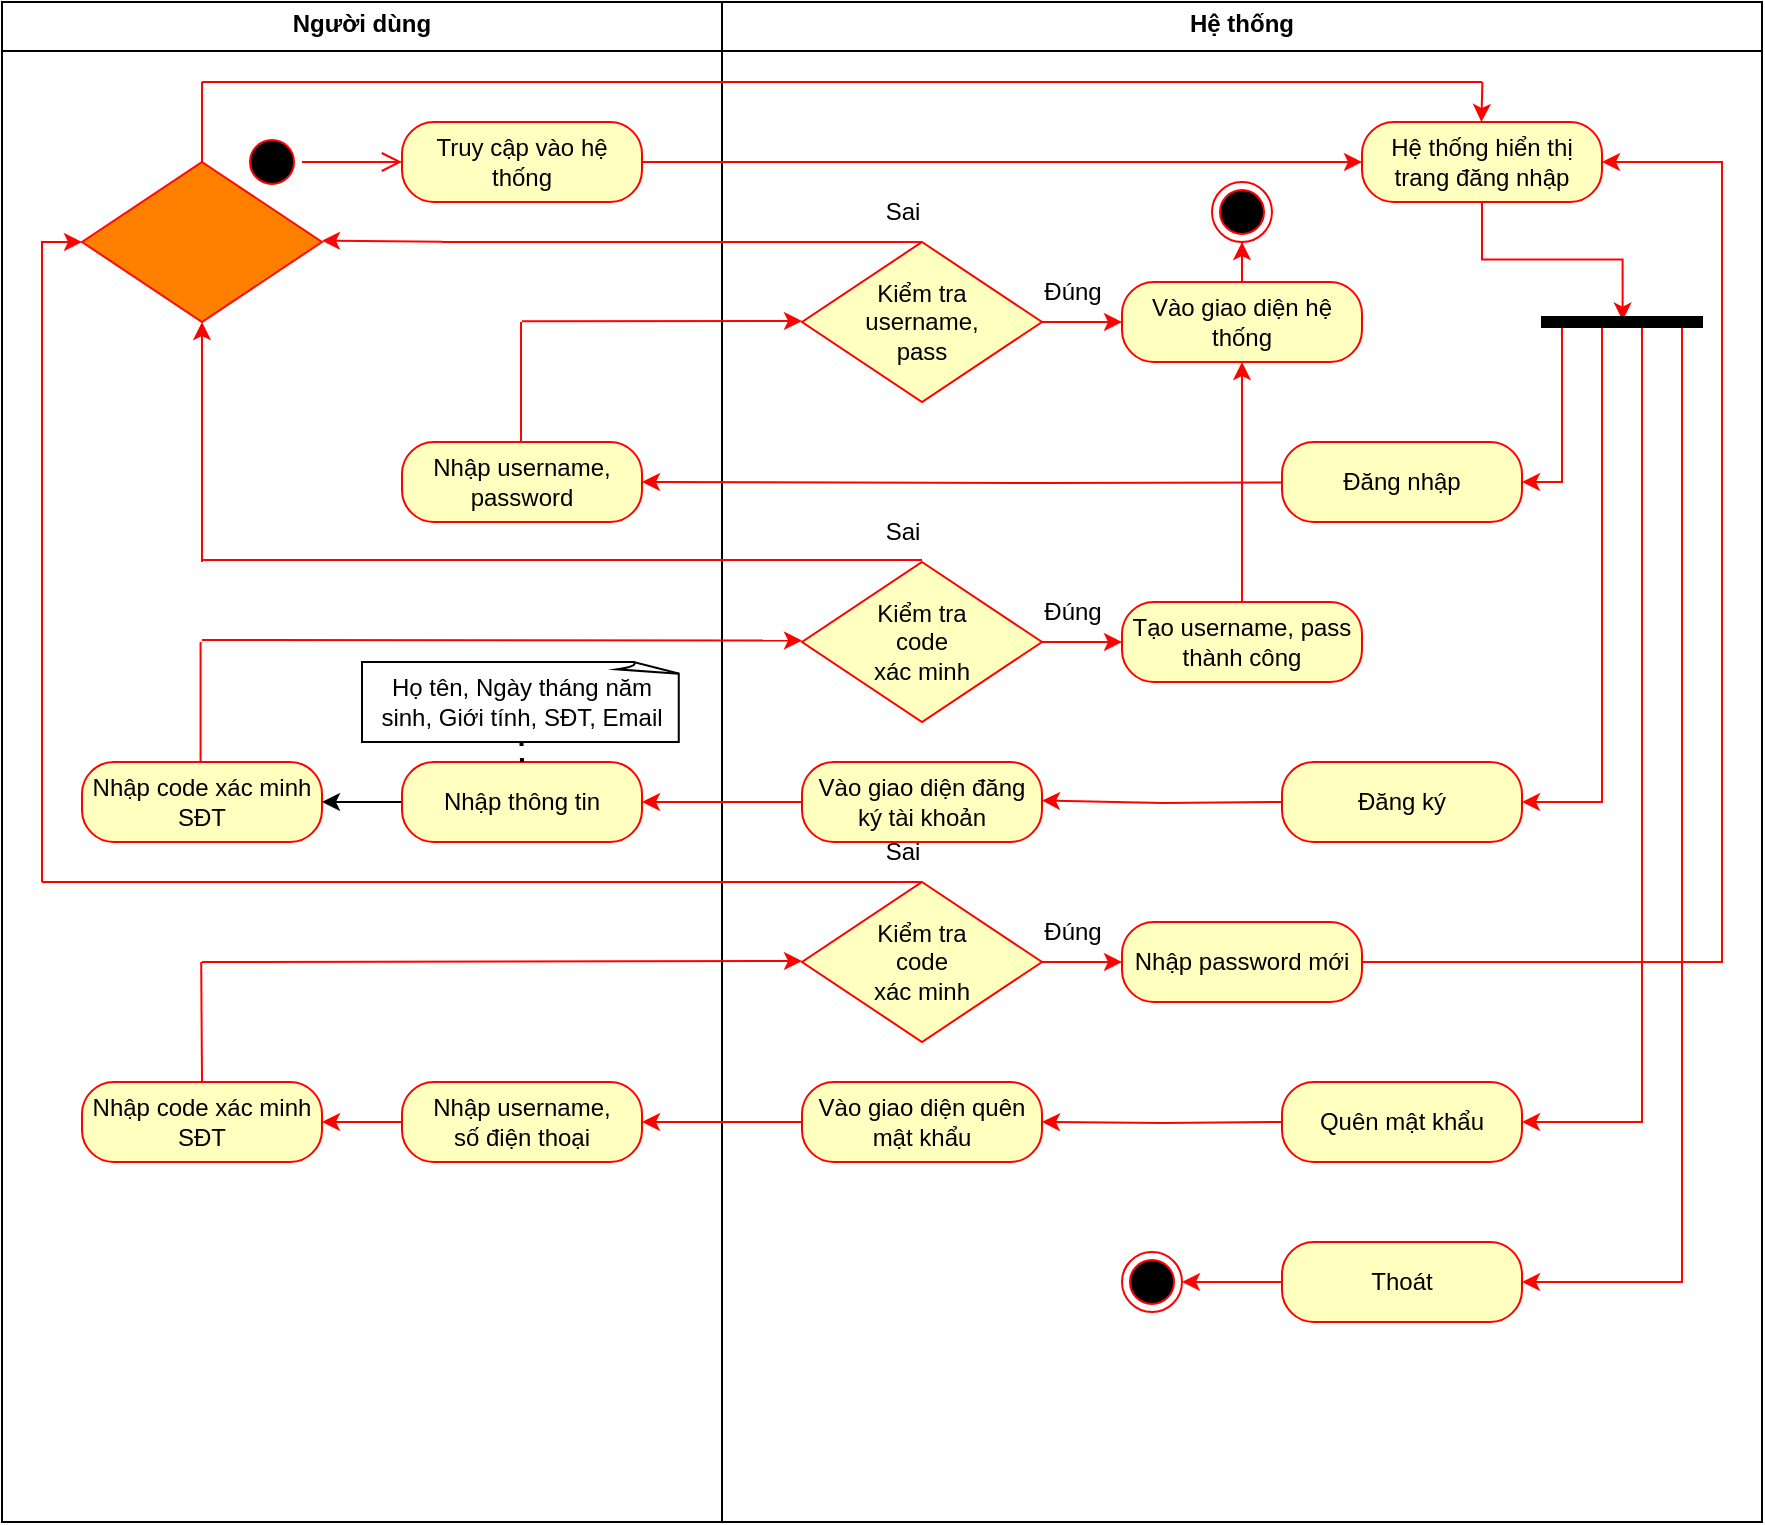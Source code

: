 <mxfile version="26.0.6">
  <diagram name="Page-1" id="8Uqs2-PCFn8mC6G0EI60">
    <mxGraphModel dx="1023" dy="464" grid="1" gridSize="10" guides="1" tooltips="1" connect="1" arrows="1" fold="1" page="1" pageScale="1" pageWidth="850" pageHeight="1100" math="0" shadow="0">
      <root>
        <mxCell id="0" />
        <mxCell id="1" parent="0" />
        <mxCell id="4b5sP6AiUNOMbRtfuBT4-112" value="&lt;p style=&quot;margin:0px;margin-top:4px;text-align:center;&quot;&gt;&lt;b&gt;Hệ thống&lt;/b&gt;&lt;/p&gt;&lt;hr size=&quot;1&quot; style=&quot;border-style:solid;&quot;&gt;&lt;div style=&quot;height:2px;&quot;&gt;&lt;/div&gt;" style="verticalAlign=top;align=left;overflow=fill;html=1;whiteSpace=wrap;" parent="1" vertex="1">
          <mxGeometry x="360" width="520" height="760" as="geometry" />
        </mxCell>
        <mxCell id="4b5sP6AiUNOMbRtfuBT4-108" value="&lt;p style=&quot;margin:0px;margin-top:4px;text-align:center;&quot;&gt;&lt;b&gt;Người dùng&lt;/b&gt;&lt;/p&gt;&lt;hr size=&quot;1&quot; style=&quot;border-style:solid;&quot;&gt;&lt;div style=&quot;height:2px;&quot;&gt;&lt;/div&gt;" style="verticalAlign=top;align=left;overflow=fill;html=1;whiteSpace=wrap;" parent="1" vertex="1">
          <mxGeometry width="360" height="760" as="geometry" />
        </mxCell>
        <mxCell id="4b5sP6AiUNOMbRtfuBT4-63" value="" style="rhombus;whiteSpace=wrap;html=1;fontColor=#000000;fillColor=#FF8000;strokeColor=#FF0909;movable=1;resizable=1;rotatable=1;deletable=1;editable=1;locked=0;connectable=1;shadow=0;" parent="1" vertex="1">
          <mxGeometry x="40" y="80" width="120" height="80" as="geometry" />
        </mxCell>
        <mxCell id="KlYMKg8d0Hw80r4B96k4-17" value="" style="ellipse;html=1;shape=startState;fillColor=#000000;strokeColor=#ff0000;" parent="1" vertex="1">
          <mxGeometry x="120" y="65" width="30" height="30" as="geometry" />
        </mxCell>
        <mxCell id="KlYMKg8d0Hw80r4B96k4-18" value="" style="edgeStyle=orthogonalEdgeStyle;html=1;verticalAlign=bottom;endArrow=open;endSize=8;strokeColor=#FF0000;rounded=0;entryX=0;entryY=0.5;entryDx=0;entryDy=0;" parent="1" source="KlYMKg8d0Hw80r4B96k4-17" target="KlYMKg8d0Hw80r4B96k4-23" edge="1">
          <mxGeometry relative="1" as="geometry">
            <mxPoint x="200" y="95" as="targetPoint" />
          </mxGeometry>
        </mxCell>
        <mxCell id="KlYMKg8d0Hw80r4B96k4-46" style="edgeStyle=orthogonalEdgeStyle;rounded=0;orthogonalLoop=1;jettySize=auto;html=1;entryX=0;entryY=0.5;entryDx=0;entryDy=0;strokeColor=#FF0000;" parent="1" source="KlYMKg8d0Hw80r4B96k4-23" target="KlYMKg8d0Hw80r4B96k4-29" edge="1">
          <mxGeometry relative="1" as="geometry" />
        </mxCell>
        <mxCell id="KlYMKg8d0Hw80r4B96k4-23" value="Truy cập vào hệ thống" style="rounded=1;whiteSpace=wrap;html=1;arcSize=40;fontColor=#000000;fillColor=#ffffc0;strokeColor=#ff0000;" parent="1" vertex="1">
          <mxGeometry x="200" y="60" width="120" height="40" as="geometry" />
        </mxCell>
        <mxCell id="4b5sP6AiUNOMbRtfuBT4-10" value="" style="edgeStyle=orthogonalEdgeStyle;rounded=0;orthogonalLoop=1;jettySize=auto;html=1;strokeColor=#FF0000;entryX=0.352;entryY=0.496;entryDx=0;entryDy=0;entryPerimeter=0;" parent="1" source="KlYMKg8d0Hw80r4B96k4-29" target="eMvi3xg_cKcAJ8n9aOIr-26" edge="1">
          <mxGeometry relative="1" as="geometry">
            <Array as="points" />
            <mxPoint x="780" y="150" as="targetPoint" />
          </mxGeometry>
        </mxCell>
        <mxCell id="KlYMKg8d0Hw80r4B96k4-29" value="Hệ thống hiển thị trang đăng nhập" style="rounded=1;whiteSpace=wrap;html=1;arcSize=40;fontColor=#000000;fillColor=#ffffc0;strokeColor=#ff0000;" parent="1" vertex="1">
          <mxGeometry x="680" y="60" width="120" height="40" as="geometry" />
        </mxCell>
        <mxCell id="4b5sP6AiUNOMbRtfuBT4-27" style="edgeStyle=orthogonalEdgeStyle;rounded=0;orthogonalLoop=1;jettySize=auto;html=1;entryX=1;entryY=0.5;entryDx=0;entryDy=0;strokeColor=#FF0000;" parent="1" target="KlYMKg8d0Hw80r4B96k4-107" edge="1">
          <mxGeometry relative="1" as="geometry">
            <mxPoint x="720.0" y="240" as="sourcePoint" />
          </mxGeometry>
        </mxCell>
        <mxCell id="4b5sP6AiUNOMbRtfuBT4-19" style="edgeStyle=orthogonalEdgeStyle;rounded=0;orthogonalLoop=1;jettySize=auto;html=1;entryX=1;entryY=0.5;entryDx=0;entryDy=0;strokeColor=#FF0000;" parent="1" edge="1">
          <mxGeometry relative="1" as="geometry">
            <mxPoint x="640" y="400" as="sourcePoint" />
            <mxPoint x="520.0" y="399.31" as="targetPoint" />
          </mxGeometry>
        </mxCell>
        <mxCell id="4b5sP6AiUNOMbRtfuBT4-45" style="edgeStyle=orthogonalEdgeStyle;rounded=0;orthogonalLoop=1;jettySize=auto;html=1;entryX=1;entryY=0.5;entryDx=0;entryDy=0;strokeColor=#FF0000;" parent="1" target="4b5sP6AiUNOMbRtfuBT4-41" edge="1">
          <mxGeometry relative="1" as="geometry">
            <mxPoint x="640" y="560" as="sourcePoint" />
          </mxGeometry>
        </mxCell>
        <mxCell id="KlYMKg8d0Hw80r4B96k4-78" style="edgeStyle=orthogonalEdgeStyle;rounded=0;orthogonalLoop=1;jettySize=auto;html=1;exitX=0.5;exitY=1;exitDx=0;exitDy=0;" parent="1" edge="1">
          <mxGeometry relative="1" as="geometry">
            <mxPoint x="780.0" y="600" as="sourcePoint" />
            <mxPoint x="780.0" y="600" as="targetPoint" />
          </mxGeometry>
        </mxCell>
        <mxCell id="KlYMKg8d0Hw80r4B96k4-79" style="edgeStyle=orthogonalEdgeStyle;rounded=0;orthogonalLoop=1;jettySize=auto;html=1;exitX=0.5;exitY=1;exitDx=0;exitDy=0;" parent="1" edge="1">
          <mxGeometry relative="1" as="geometry">
            <mxPoint x="780.0" y="600" as="sourcePoint" />
            <mxPoint x="780.0" y="600" as="targetPoint" />
          </mxGeometry>
        </mxCell>
        <mxCell id="KlYMKg8d0Hw80r4B96k4-81" style="edgeStyle=orthogonalEdgeStyle;rounded=0;orthogonalLoop=1;jettySize=auto;html=1;exitX=0.5;exitY=1;exitDx=0;exitDy=0;" parent="1" edge="1">
          <mxGeometry relative="1" as="geometry">
            <mxPoint x="780.0" y="750" as="sourcePoint" />
            <mxPoint x="780.0" y="750" as="targetPoint" />
          </mxGeometry>
        </mxCell>
        <mxCell id="4b5sP6AiUNOMbRtfuBT4-32" value="" style="edgeStyle=orthogonalEdgeStyle;rounded=0;orthogonalLoop=1;jettySize=auto;html=1;strokeColor=#FF0000;" parent="1" source="KlYMKg8d0Hw80r4B96k4-83" target="KlYMKg8d0Hw80r4B96k4-90" edge="1">
          <mxGeometry relative="1" as="geometry" />
        </mxCell>
        <mxCell id="KlYMKg8d0Hw80r4B96k4-83" value="&lt;font style=&quot;font-size: 12px;&quot;&gt;Kiểm tra&lt;br&gt;username,&lt;br&gt;pass&lt;/font&gt;" style="rhombus;whiteSpace=wrap;html=1;fontColor=#000000;fillColor=#ffffc0;strokeColor=#ff0000;" parent="1" vertex="1">
          <mxGeometry x="400" y="120" width="120" height="80" as="geometry" />
        </mxCell>
        <mxCell id="4b5sP6AiUNOMbRtfuBT4-33" value="" style="edgeStyle=orthogonalEdgeStyle;rounded=0;orthogonalLoop=1;jettySize=auto;html=1;strokeColor=#FF0000;" parent="1" source="KlYMKg8d0Hw80r4B96k4-90" target="KlYMKg8d0Hw80r4B96k4-93" edge="1">
          <mxGeometry relative="1" as="geometry" />
        </mxCell>
        <mxCell id="KlYMKg8d0Hw80r4B96k4-90" value="Vào giao diện hệ thống" style="rounded=1;whiteSpace=wrap;html=1;arcSize=40;fontColor=#000000;fillColor=#ffffc0;strokeColor=#ff0000;" parent="1" vertex="1">
          <mxGeometry x="560" y="140" width="120" height="40" as="geometry" />
        </mxCell>
        <mxCell id="KlYMKg8d0Hw80r4B96k4-93" value="" style="ellipse;html=1;shape=endState;fillColor=#000000;strokeColor=#ff0000;" parent="1" vertex="1">
          <mxGeometry x="605" y="90" width="30" height="30" as="geometry" />
        </mxCell>
        <mxCell id="KlYMKg8d0Hw80r4B96k4-107" value="Nhập username,&lt;br&gt;password" style="rounded=1;whiteSpace=wrap;html=1;arcSize=40;fontColor=#000000;fillColor=#ffffc0;strokeColor=#ff0000;" parent="1" vertex="1">
          <mxGeometry x="200" y="220" width="120" height="40" as="geometry" />
        </mxCell>
        <mxCell id="4b5sP6AiUNOMbRtfuBT4-21" value="" style="edgeStyle=orthogonalEdgeStyle;rounded=0;orthogonalLoop=1;jettySize=auto;html=1;" parent="1" source="KlYMKg8d0Hw80r4B96k4-120" target="4b5sP6AiUNOMbRtfuBT4-1" edge="1">
          <mxGeometry relative="1" as="geometry" />
        </mxCell>
        <mxCell id="KlYMKg8d0Hw80r4B96k4-120" value="Nhập thông tin" style="rounded=1;whiteSpace=wrap;html=1;arcSize=40;fontColor=#000000;fillColor=#ffffc0;strokeColor=#ff0000;" parent="1" vertex="1">
          <mxGeometry x="200" y="380" width="120" height="40" as="geometry" />
        </mxCell>
        <mxCell id="4b5sP6AiUNOMbRtfuBT4-1" value="Nhập code xác minh&lt;br&gt;SĐT" style="rounded=1;whiteSpace=wrap;html=1;arcSize=40;fontColor=#000000;fillColor=#ffffc0;strokeColor=#ff0000;" parent="1" vertex="1">
          <mxGeometry x="40" y="380" width="120" height="40" as="geometry" />
        </mxCell>
        <mxCell id="4b5sP6AiUNOMbRtfuBT4-25" value="" style="edgeStyle=orthogonalEdgeStyle;rounded=0;orthogonalLoop=1;jettySize=auto;html=1;strokeColor=#FF0000;" parent="1" source="4b5sP6AiUNOMbRtfuBT4-2" target="4b5sP6AiUNOMbRtfuBT4-3" edge="1">
          <mxGeometry relative="1" as="geometry" />
        </mxCell>
        <mxCell id="4b5sP6AiUNOMbRtfuBT4-2" value="&lt;font style=&quot;font-size: 12px;&quot;&gt;Kiểm tra&lt;br&gt;code&lt;br&gt;xác&amp;nbsp;&lt;/font&gt;&lt;span style=&quot;background-color: transparent; color: light-dark(rgb(0, 0, 0), rgb(237, 237, 237));&quot;&gt;minh&lt;/span&gt;" style="rhombus;whiteSpace=wrap;html=1;fontColor=#000000;fillColor=#ffffc0;strokeColor=#ff0000;" parent="1" vertex="1">
          <mxGeometry x="400" y="280" width="120" height="80" as="geometry" />
        </mxCell>
        <mxCell id="4b5sP6AiUNOMbRtfuBT4-26" style="edgeStyle=orthogonalEdgeStyle;rounded=0;orthogonalLoop=1;jettySize=auto;html=1;entryX=0.5;entryY=1;entryDx=0;entryDy=0;strokeColor=#FF0303;" parent="1" source="4b5sP6AiUNOMbRtfuBT4-3" target="KlYMKg8d0Hw80r4B96k4-90" edge="1">
          <mxGeometry relative="1" as="geometry" />
        </mxCell>
        <mxCell id="4b5sP6AiUNOMbRtfuBT4-3" value="Tạo username, pass&lt;br&gt;thành công" style="rounded=1;whiteSpace=wrap;html=1;arcSize=40;fontColor=#000000;fillColor=#ffffc0;strokeColor=#ff0000;" parent="1" vertex="1">
          <mxGeometry x="560" y="300" width="120" height="40" as="geometry" />
        </mxCell>
        <mxCell id="4b5sP6AiUNOMbRtfuBT4-20" value="" style="edgeStyle=orthogonalEdgeStyle;rounded=0;orthogonalLoop=1;jettySize=auto;html=1;strokeColor=#FF0000;" parent="1" source="4b5sP6AiUNOMbRtfuBT4-5" target="KlYMKg8d0Hw80r4B96k4-120" edge="1">
          <mxGeometry relative="1" as="geometry">
            <Array as="points">
              <mxPoint x="340" y="400" />
              <mxPoint x="340" y="400" />
            </Array>
          </mxGeometry>
        </mxCell>
        <mxCell id="4b5sP6AiUNOMbRtfuBT4-5" value="Vào giao diện đăng ký tài khoản" style="rounded=1;whiteSpace=wrap;html=1;arcSize=40;fontColor=#000000;fillColor=#ffffc0;strokeColor=#ff0000;" parent="1" vertex="1">
          <mxGeometry x="400" y="380" width="120" height="40" as="geometry" />
        </mxCell>
        <mxCell id="4b5sP6AiUNOMbRtfuBT4-35" value="" style="edgeStyle=orthogonalEdgeStyle;rounded=0;orthogonalLoop=1;jettySize=auto;html=1;strokeColor=#FF0000;" parent="1" source="4b5sP6AiUNOMbRtfuBT4-7" target="4b5sP6AiUNOMbRtfuBT4-8" edge="1">
          <mxGeometry relative="1" as="geometry" />
        </mxCell>
        <mxCell id="4b5sP6AiUNOMbRtfuBT4-7" value="Nhập username,&lt;br&gt;số điện thoại" style="rounded=1;whiteSpace=wrap;html=1;arcSize=40;fontColor=#000000;fillColor=#ffffc0;strokeColor=#ff0000;" parent="1" vertex="1">
          <mxGeometry x="200" y="540" width="120" height="40" as="geometry" />
        </mxCell>
        <mxCell id="4b5sP6AiUNOMbRtfuBT4-8" value="Nhập code xác minh&lt;br&gt;SĐT" style="rounded=1;whiteSpace=wrap;html=1;arcSize=40;fontColor=#000000;fillColor=#ffffc0;strokeColor=#ff0000;" parent="1" vertex="1">
          <mxGeometry x="40" y="540" width="120" height="40" as="geometry" />
        </mxCell>
        <mxCell id="4b5sP6AiUNOMbRtfuBT4-48" value="" style="edgeStyle=orthogonalEdgeStyle;rounded=0;orthogonalLoop=1;jettySize=auto;html=1;strokeColor=#FF0000;" parent="1" source="4b5sP6AiUNOMbRtfuBT4-9" target="4b5sP6AiUNOMbRtfuBT4-47" edge="1">
          <mxGeometry relative="1" as="geometry" />
        </mxCell>
        <mxCell id="4b5sP6AiUNOMbRtfuBT4-9" value="&lt;font style=&quot;font-size: 12px;&quot;&gt;Kiểm tra&lt;br&gt;code&lt;br&gt;xác&amp;nbsp;&lt;/font&gt;&lt;span style=&quot;background-color: transparent; color: light-dark(rgb(0, 0, 0), rgb(237, 237, 237));&quot;&gt;minh&lt;/span&gt;" style="rhombus;whiteSpace=wrap;html=1;fontColor=#000000;fillColor=#ffffc0;strokeColor=#ff0000;" parent="1" vertex="1">
          <mxGeometry x="400" y="440" width="120" height="80" as="geometry" />
        </mxCell>
        <mxCell id="4b5sP6AiUNOMbRtfuBT4-23" value="" style="endArrow=none;html=1;rounded=0;strokeColor=#FF0000;" parent="1" edge="1">
          <mxGeometry width="50" height="50" relative="1" as="geometry">
            <mxPoint x="99.29" y="380" as="sourcePoint" />
            <mxPoint x="99.29" y="320" as="targetPoint" />
          </mxGeometry>
        </mxCell>
        <mxCell id="4b5sP6AiUNOMbRtfuBT4-24" value="" style="endArrow=classic;html=1;rounded=0;entryX=0;entryY=0.5;entryDx=0;entryDy=0;strokeColor=#FF0000;" parent="1" edge="1">
          <mxGeometry width="50" height="50" relative="1" as="geometry">
            <mxPoint x="100" y="319" as="sourcePoint" />
            <mxPoint x="400" y="319.29" as="targetPoint" />
            <Array as="points" />
          </mxGeometry>
        </mxCell>
        <mxCell id="4b5sP6AiUNOMbRtfuBT4-29" value="" style="endArrow=none;html=1;rounded=0;strokeColor=#FF0303;" parent="1" edge="1">
          <mxGeometry width="50" height="50" relative="1" as="geometry">
            <mxPoint x="259.5" y="220" as="sourcePoint" />
            <mxPoint x="259.5" y="160" as="targetPoint" />
          </mxGeometry>
        </mxCell>
        <mxCell id="4b5sP6AiUNOMbRtfuBT4-31" value="" style="endArrow=classic;html=1;rounded=0;entryX=0;entryY=0.5;entryDx=0;entryDy=0;strokeColor=#FF0303;" parent="1" edge="1">
          <mxGeometry width="50" height="50" relative="1" as="geometry">
            <mxPoint x="260" y="159.68" as="sourcePoint" />
            <mxPoint x="400" y="159.5" as="targetPoint" />
          </mxGeometry>
        </mxCell>
        <mxCell id="4b5sP6AiUNOMbRtfuBT4-36" value="" style="endArrow=none;html=1;rounded=0;strokeColor=#FF0000;" parent="1" edge="1">
          <mxGeometry width="50" height="50" relative="1" as="geometry">
            <mxPoint x="100.01" y="540" as="sourcePoint" />
            <mxPoint x="99.6" y="480" as="targetPoint" />
          </mxGeometry>
        </mxCell>
        <mxCell id="4b5sP6AiUNOMbRtfuBT4-38" value="" style="endArrow=classic;html=1;rounded=0;entryX=0;entryY=0.5;entryDx=0;entryDy=0;strokeColor=#FF0000;" parent="1" edge="1">
          <mxGeometry width="50" height="50" relative="1" as="geometry">
            <mxPoint x="100" y="480" as="sourcePoint" />
            <mxPoint x="400" y="479.5" as="targetPoint" />
          </mxGeometry>
        </mxCell>
        <mxCell id="4b5sP6AiUNOMbRtfuBT4-46" value="" style="edgeStyle=orthogonalEdgeStyle;rounded=0;orthogonalLoop=1;jettySize=auto;html=1;strokeColor=#FF0000;" parent="1" source="4b5sP6AiUNOMbRtfuBT4-41" target="4b5sP6AiUNOMbRtfuBT4-7" edge="1">
          <mxGeometry relative="1" as="geometry" />
        </mxCell>
        <mxCell id="4b5sP6AiUNOMbRtfuBT4-41" value="Vào giao diện quên mật khẩu" style="rounded=1;whiteSpace=wrap;html=1;arcSize=40;fontColor=#000000;fillColor=#ffffc0;strokeColor=#ff0000;" parent="1" vertex="1">
          <mxGeometry x="400" y="540" width="120" height="40" as="geometry" />
        </mxCell>
        <mxCell id="eMvi3xg_cKcAJ8n9aOIr-39" style="edgeStyle=orthogonalEdgeStyle;rounded=0;orthogonalLoop=1;jettySize=auto;html=1;entryX=1;entryY=0.5;entryDx=0;entryDy=0;strokeColor=#FF0500;" parent="1" source="4b5sP6AiUNOMbRtfuBT4-47" target="KlYMKg8d0Hw80r4B96k4-29" edge="1">
          <mxGeometry relative="1" as="geometry">
            <mxPoint x="870" y="480" as="targetPoint" />
            <Array as="points">
              <mxPoint x="860" y="480" />
              <mxPoint x="860" y="80" />
            </Array>
          </mxGeometry>
        </mxCell>
        <mxCell id="4b5sP6AiUNOMbRtfuBT4-47" value="Nhập password mới" style="rounded=1;whiteSpace=wrap;html=1;arcSize=40;fontColor=#000000;fillColor=#ffffc0;strokeColor=#ff0000;" parent="1" vertex="1">
          <mxGeometry x="560" y="460" width="120" height="40" as="geometry" />
        </mxCell>
        <mxCell id="4b5sP6AiUNOMbRtfuBT4-57" value="" style="endArrow=none;html=1;rounded=0;strokeColor=#FF0000;" parent="1" edge="1">
          <mxGeometry width="50" height="50" relative="1" as="geometry">
            <mxPoint x="20" y="440" as="sourcePoint" />
            <mxPoint x="460" y="440" as="targetPoint" />
          </mxGeometry>
        </mxCell>
        <mxCell id="4b5sP6AiUNOMbRtfuBT4-61" value="" style="endArrow=none;html=1;rounded=0;strokeColor=#FF0000;" parent="1" edge="1">
          <mxGeometry width="50" height="50" relative="1" as="geometry">
            <mxPoint x="100" y="279" as="sourcePoint" />
            <mxPoint x="460" y="279" as="targetPoint" />
          </mxGeometry>
        </mxCell>
        <mxCell id="4b5sP6AiUNOMbRtfuBT4-62" value="" style="endArrow=none;html=1;rounded=0;strokeColor=#FF0303;" parent="1" edge="1">
          <mxGeometry width="50" height="50" relative="1" as="geometry">
            <mxPoint x="220" y="120" as="sourcePoint" />
            <mxPoint x="460" y="120" as="targetPoint" />
          </mxGeometry>
        </mxCell>
        <mxCell id="4b5sP6AiUNOMbRtfuBT4-67" value="" style="endArrow=classic;html=1;rounded=0;entryX=0.5;entryY=1;entryDx=0;entryDy=0;strokeColor=#FF0000;" parent="1" target="4b5sP6AiUNOMbRtfuBT4-63" edge="1">
          <mxGeometry width="50" height="50" relative="1" as="geometry">
            <mxPoint x="100" y="280" as="sourcePoint" />
            <mxPoint x="150" y="230" as="targetPoint" />
          </mxGeometry>
        </mxCell>
        <mxCell id="4b5sP6AiUNOMbRtfuBT4-69" value="" style="endArrow=none;html=1;rounded=0;strokeColor=#FF0000;" parent="1" edge="1">
          <mxGeometry width="50" height="50" relative="1" as="geometry">
            <mxPoint x="20" y="440" as="sourcePoint" />
            <mxPoint x="20" y="160" as="targetPoint" />
          </mxGeometry>
        </mxCell>
        <mxCell id="4b5sP6AiUNOMbRtfuBT4-70" value="" style="endArrow=classic;html=1;rounded=0;strokeColor=#FF0000;" parent="1" target="4b5sP6AiUNOMbRtfuBT4-63" edge="1">
          <mxGeometry width="50" height="50" relative="1" as="geometry">
            <mxPoint x="20" y="160" as="sourcePoint" />
            <mxPoint x="50" y="110" as="targetPoint" />
            <Array as="points">
              <mxPoint x="20" y="120" />
            </Array>
          </mxGeometry>
        </mxCell>
        <mxCell id="4b5sP6AiUNOMbRtfuBT4-73" value="" style="endArrow=classic;html=1;rounded=0;strokeColor=#FF0303;" parent="1" edge="1">
          <mxGeometry width="50" height="50" relative="1" as="geometry">
            <mxPoint x="220" y="119.85" as="sourcePoint" />
            <mxPoint x="160" y="119.35" as="targetPoint" />
          </mxGeometry>
        </mxCell>
        <mxCell id="4b5sP6AiUNOMbRtfuBT4-79" value="" style="endArrow=none;html=1;rounded=0;strokeColor=#FF0000;" parent="1" edge="1">
          <mxGeometry width="50" height="50" relative="1" as="geometry">
            <mxPoint x="100" y="80" as="sourcePoint" />
            <mxPoint x="100" y="40" as="targetPoint" />
          </mxGeometry>
        </mxCell>
        <mxCell id="4b5sP6AiUNOMbRtfuBT4-85" value="" style="endArrow=classic;html=1;rounded=0;strokeColor=#FF0000;" parent="1" edge="1">
          <mxGeometry width="50" height="50" relative="1" as="geometry">
            <mxPoint x="740.2" y="40" as="sourcePoint" />
            <mxPoint x="739.7" y="60" as="targetPoint" />
          </mxGeometry>
        </mxCell>
        <mxCell id="4b5sP6AiUNOMbRtfuBT4-86" value="" style="endArrow=none;html=1;rounded=0;strokeColor=#FF0000;" parent="1" edge="1">
          <mxGeometry width="50" height="50" relative="1" as="geometry">
            <mxPoint x="100" y="40" as="sourcePoint" />
            <mxPoint x="740" y="40" as="targetPoint" />
          </mxGeometry>
        </mxCell>
        <mxCell id="4b5sP6AiUNOMbRtfuBT4-95" value="Đúng" style="text;html=1;align=center;verticalAlign=middle;resizable=0;points=[];autosize=1;strokeColor=none;fillColor=none;" parent="1" vertex="1">
          <mxGeometry x="510" y="290" width="50" height="30" as="geometry" />
        </mxCell>
        <mxCell id="4b5sP6AiUNOMbRtfuBT4-97" value="Đúng" style="text;html=1;align=center;verticalAlign=middle;resizable=0;points=[];autosize=1;strokeColor=none;fillColor=none;" parent="1" vertex="1">
          <mxGeometry x="510" y="450" width="50" height="30" as="geometry" />
        </mxCell>
        <mxCell id="4b5sP6AiUNOMbRtfuBT4-99" value="Đúng" style="text;html=1;align=center;verticalAlign=middle;resizable=0;points=[];autosize=1;strokeColor=none;fillColor=none;" parent="1" vertex="1">
          <mxGeometry x="510" y="130" width="50" height="30" as="geometry" />
        </mxCell>
        <mxCell id="4b5sP6AiUNOMbRtfuBT4-100" value="Sai" style="text;html=1;align=center;verticalAlign=middle;resizable=0;points=[];autosize=1;strokeColor=none;fillColor=none;" parent="1" vertex="1">
          <mxGeometry x="430" y="250" width="40" height="30" as="geometry" />
        </mxCell>
        <mxCell id="4b5sP6AiUNOMbRtfuBT4-103" value="Sai" style="text;html=1;align=center;verticalAlign=middle;resizable=0;points=[];autosize=1;strokeColor=none;fillColor=none;" parent="1" vertex="1">
          <mxGeometry x="430" y="90" width="40" height="30" as="geometry" />
        </mxCell>
        <mxCell id="4b5sP6AiUNOMbRtfuBT4-104" value="Sai" style="text;html=1;align=center;verticalAlign=middle;resizable=0;points=[];autosize=1;strokeColor=none;fillColor=none;" parent="1" vertex="1">
          <mxGeometry x="430" y="410" width="40" height="30" as="geometry" />
        </mxCell>
        <mxCell id="eMvi3xg_cKcAJ8n9aOIr-17" value="Họ tên, Ngày tháng năm sinh, Giới tính, SĐT, Email" style="whiteSpace=wrap;html=1;shape=mxgraph.basic.document" parent="1" vertex="1">
          <mxGeometry x="180" y="330" width="160" height="40" as="geometry" />
        </mxCell>
        <mxCell id="eMvi3xg_cKcAJ8n9aOIr-19" value="" style="endArrow=none;dashed=1;html=1;dashPattern=1 3;strokeWidth=2;rounded=0;" parent="1" edge="1">
          <mxGeometry width="50" height="50" relative="1" as="geometry">
            <mxPoint x="260" y="380" as="sourcePoint" />
            <mxPoint x="259.74" y="370" as="targetPoint" />
          </mxGeometry>
        </mxCell>
        <mxCell id="eMvi3xg_cKcAJ8n9aOIr-23" value="Đăng nhập" style="rounded=1;whiteSpace=wrap;html=1;arcSize=40;fontColor=#000000;fillColor=#ffffc0;strokeColor=#ff0000;" parent="1" vertex="1">
          <mxGeometry x="640" y="220" width="120" height="40" as="geometry" />
        </mxCell>
        <mxCell id="eMvi3xg_cKcAJ8n9aOIr-24" value="Đăng ký" style="rounded=1;whiteSpace=wrap;html=1;arcSize=40;fontColor=#000000;fillColor=#ffffc0;strokeColor=#ff0000;" parent="1" vertex="1">
          <mxGeometry x="640" y="380" width="120" height="40" as="geometry" />
        </mxCell>
        <mxCell id="eMvi3xg_cKcAJ8n9aOIr-25" value="Quên mật khẩu" style="rounded=1;whiteSpace=wrap;html=1;arcSize=40;fontColor=#000000;fillColor=#ffffc0;strokeColor=#ff0000;" parent="1" vertex="1">
          <mxGeometry x="640" y="540" width="120" height="40" as="geometry" />
        </mxCell>
        <mxCell id="eMvi3xg_cKcAJ8n9aOIr-32" style="edgeStyle=orthogonalEdgeStyle;rounded=0;orthogonalLoop=1;jettySize=auto;html=1;entryX=1;entryY=0.5;entryDx=0;entryDy=0;strokeColor=#FF0500;" parent="1" target="eMvi3xg_cKcAJ8n9aOIr-23" edge="1">
          <mxGeometry relative="1" as="geometry">
            <mxPoint x="780.03" y="250" as="targetPoint" />
            <mxPoint x="780.0" y="162.5" as="sourcePoint" />
            <Array as="points">
              <mxPoint x="780" y="240" />
            </Array>
          </mxGeometry>
        </mxCell>
        <mxCell id="eMvi3xg_cKcAJ8n9aOIr-33" style="edgeStyle=orthogonalEdgeStyle;rounded=0;orthogonalLoop=1;jettySize=auto;html=1;entryX=1;entryY=0.5;entryDx=0;entryDy=0;strokeColor=#FF0500;" parent="1" edge="1">
          <mxGeometry relative="1" as="geometry">
            <mxPoint x="760" y="400" as="targetPoint" />
            <mxPoint x="800.0" y="162.5" as="sourcePoint" />
            <Array as="points">
              <mxPoint x="800" y="400" />
            </Array>
          </mxGeometry>
        </mxCell>
        <mxCell id="eMvi3xg_cKcAJ8n9aOIr-34" style="edgeStyle=orthogonalEdgeStyle;rounded=0;orthogonalLoop=1;jettySize=auto;html=1;entryX=1;entryY=0.5;entryDx=0;entryDy=0;strokeColor=#FF0500;" parent="1" source="eMvi3xg_cKcAJ8n9aOIr-26" target="eMvi3xg_cKcAJ8n9aOIr-25" edge="1">
          <mxGeometry relative="1" as="geometry">
            <Array as="points">
              <mxPoint x="820" y="560" />
            </Array>
          </mxGeometry>
        </mxCell>
        <mxCell id="eMvi3xg_cKcAJ8n9aOIr-36" style="edgeStyle=orthogonalEdgeStyle;rounded=0;orthogonalLoop=1;jettySize=auto;html=1;entryX=1;entryY=0.5;entryDx=0;entryDy=0;strokeColor=#FF0500;" parent="1" target="eMvi3xg_cKcAJ8n9aOIr-30" edge="1">
          <mxGeometry relative="1" as="geometry">
            <mxPoint x="840.03" y="286.25" as="targetPoint" />
            <mxPoint x="840" y="162.5" as="sourcePoint" />
            <Array as="points">
              <mxPoint x="840" y="640" />
            </Array>
          </mxGeometry>
        </mxCell>
        <mxCell id="eMvi3xg_cKcAJ8n9aOIr-26" value="" style="html=1;points=[];perimeter=orthogonalPerimeter;fillColor=strokeColor;direction=south;" parent="1" vertex="1">
          <mxGeometry x="770" y="157.5" width="80" height="5" as="geometry" />
        </mxCell>
        <mxCell id="eMvi3xg_cKcAJ8n9aOIr-38" value="" style="edgeStyle=orthogonalEdgeStyle;rounded=0;orthogonalLoop=1;jettySize=auto;html=1;strokeColor=#FF0500;" parent="1" source="eMvi3xg_cKcAJ8n9aOIr-30" target="eMvi3xg_cKcAJ8n9aOIr-37" edge="1">
          <mxGeometry relative="1" as="geometry" />
        </mxCell>
        <mxCell id="eMvi3xg_cKcAJ8n9aOIr-30" value="Thoát" style="rounded=1;whiteSpace=wrap;html=1;arcSize=40;fontColor=#000000;fillColor=#ffffc0;strokeColor=#ff0000;" parent="1" vertex="1">
          <mxGeometry x="640" y="620" width="120" height="40" as="geometry" />
        </mxCell>
        <mxCell id="eMvi3xg_cKcAJ8n9aOIr-37" value="" style="ellipse;html=1;shape=endState;fillColor=#000000;strokeColor=#ff0000;" parent="1" vertex="1">
          <mxGeometry x="560" y="625" width="30" height="30" as="geometry" />
        </mxCell>
      </root>
    </mxGraphModel>
  </diagram>
</mxfile>
